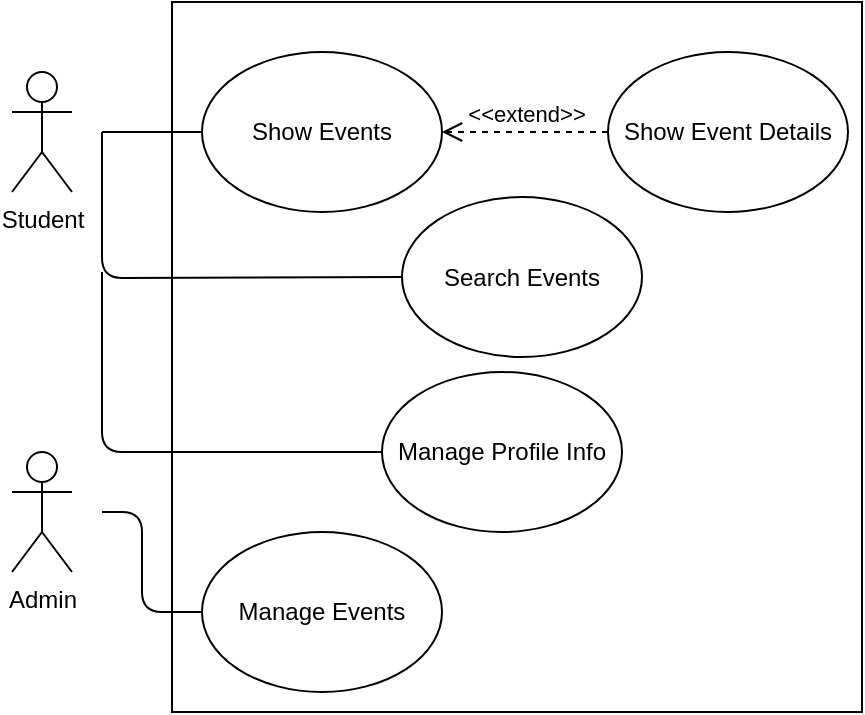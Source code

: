<mxfile version="10.6.0" type="github"><diagram id="_cXw7HFXTdJNWW8_YA8H" name="Page-1"><mxGraphModel dx="754" dy="467" grid="1" gridSize="10" guides="1" tooltips="1" connect="1" arrows="1" fold="1" page="1" pageScale="1" pageWidth="827" pageHeight="1169" math="0" shadow="0"><root><mxCell id="0"/><mxCell id="1" parent="0"/><mxCell id="z3IeKz210zmO5rlaESq3-1" value="" style="rounded=0;whiteSpace=wrap;html=1;" parent="1" vertex="1"><mxGeometry x="145" y="155" width="345" height="355" as="geometry"/></mxCell><mxCell id="z3IeKz210zmO5rlaESq3-2" value="Student&lt;br&gt;" style="shape=umlActor;verticalLabelPosition=bottom;labelBackgroundColor=#ffffff;verticalAlign=top;html=1;outlineConnect=0;" parent="1" vertex="1"><mxGeometry x="65" y="190" width="30" height="60" as="geometry"/></mxCell><mxCell id="z3IeKz210zmO5rlaESq3-5" value="Show Events&lt;br&gt;" style="ellipse;whiteSpace=wrap;html=1;" parent="1" vertex="1"><mxGeometry x="160" y="180" width="120" height="80" as="geometry"/></mxCell><mxCell id="z3IeKz210zmO5rlaESq3-9" value="" style="endArrow=none;html=1;entryX=0;entryY=0.5;entryDx=0;entryDy=0;" parent="1" target="z3IeKz210zmO5rlaESq3-5" edge="1"><mxGeometry width="50" height="50" relative="1" as="geometry"><mxPoint x="110" y="220" as="sourcePoint"/><mxPoint x="165" y="190" as="targetPoint"/></mxGeometry></mxCell><mxCell id="z3IeKz210zmO5rlaESq3-13" value="Search Events&lt;br&gt;" style="ellipse;whiteSpace=wrap;html=1;" parent="1" vertex="1"><mxGeometry x="260" y="252.5" width="120" height="80" as="geometry"/></mxCell><mxCell id="z3IeKz210zmO5rlaESq3-15" value="" style="endArrow=none;html=1;entryX=0;entryY=0.5;entryDx=0;entryDy=0;" parent="1" target="z3IeKz210zmO5rlaESq3-13" edge="1"><mxGeometry width="50" height="50" relative="1" as="geometry"><mxPoint x="110" y="220" as="sourcePoint"/><mxPoint x="110" y="530" as="targetPoint"/><Array as="points"><mxPoint x="110" y="293"/></Array></mxGeometry></mxCell><mxCell id="z3IeKz210zmO5rlaESq3-17" value="Show Event Details" style="ellipse;whiteSpace=wrap;html=1;" parent="1" vertex="1"><mxGeometry x="363" y="180" width="120" height="80" as="geometry"/></mxCell><mxCell id="x9w9-EI4cFK7mtnW0X9c-1" value="Admin&lt;br&gt;" style="shape=umlActor;verticalLabelPosition=bottom;labelBackgroundColor=#ffffff;verticalAlign=top;html=1;outlineConnect=0;" parent="1" vertex="1"><mxGeometry x="65" y="380" width="30" height="60" as="geometry"/></mxCell><mxCell id="x9w9-EI4cFK7mtnW0X9c-2" value="&amp;lt;&amp;lt;extend&amp;gt;&amp;gt;&lt;br&gt;" style="html=1;verticalAlign=bottom;endArrow=open;dashed=1;endSize=8;exitX=0;exitY=0.5;exitDx=0;exitDy=0;entryX=1;entryY=0.5;entryDx=0;entryDy=0;" parent="1" source="z3IeKz210zmO5rlaESq3-17" target="z3IeKz210zmO5rlaESq3-5" edge="1"><mxGeometry relative="1" as="geometry"><mxPoint x="140" y="530" as="sourcePoint"/><mxPoint x="60" y="530" as="targetPoint"/></mxGeometry></mxCell><mxCell id="x9w9-EI4cFK7mtnW0X9c-3" value="Manage Profile Info&lt;br&gt;" style="ellipse;whiteSpace=wrap;html=1;" parent="1" vertex="1"><mxGeometry x="250" y="340" width="120" height="80" as="geometry"/></mxCell><mxCell id="x9w9-EI4cFK7mtnW0X9c-5" value="Manage Events" style="ellipse;whiteSpace=wrap;html=1;" parent="1" vertex="1"><mxGeometry x="160" y="420" width="120" height="80" as="geometry"/></mxCell><mxCell id="GHjczYK82BHVbGrjuFly-1" value="" style="endArrow=none;html=1;exitX=0;exitY=0.5;exitDx=0;exitDy=0;" edge="1" parent="1" source="x9w9-EI4cFK7mtnW0X9c-3"><mxGeometry width="50" height="50" relative="1" as="geometry"><mxPoint x="50" y="390" as="sourcePoint"/><mxPoint x="110" y="290" as="targetPoint"/><Array as="points"><mxPoint x="110" y="380"/></Array></mxGeometry></mxCell><mxCell id="GHjczYK82BHVbGrjuFly-2" value="" style="endArrow=none;html=1;exitX=0;exitY=0.5;exitDx=0;exitDy=0;" edge="1" parent="1" source="x9w9-EI4cFK7mtnW0X9c-5"><mxGeometry width="50" height="50" relative="1" as="geometry"><mxPoint x="60" y="580" as="sourcePoint"/><mxPoint x="110" y="410" as="targetPoint"/><Array as="points"><mxPoint x="130" y="460"/><mxPoint x="130" y="410"/></Array></mxGeometry></mxCell></root></mxGraphModel></diagram></mxfile>